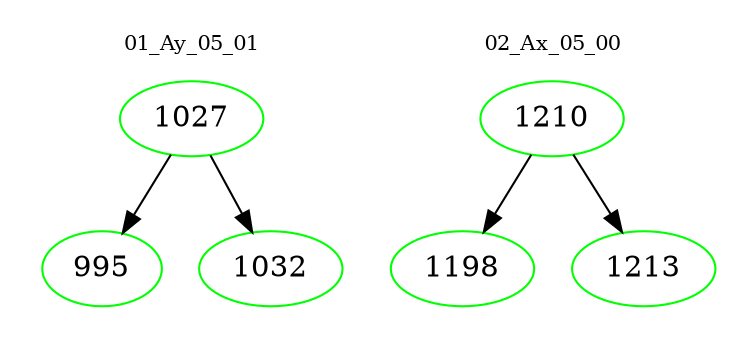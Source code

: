 digraph{
subgraph cluster_0 {
color = white
label = "01_Ay_05_01";
fontsize=10;
T0_1027 [label="1027", color="green"]
T0_1027 -> T0_995 [color="black"]
T0_995 [label="995", color="green"]
T0_1027 -> T0_1032 [color="black"]
T0_1032 [label="1032", color="green"]
}
subgraph cluster_1 {
color = white
label = "02_Ax_05_00";
fontsize=10;
T1_1210 [label="1210", color="green"]
T1_1210 -> T1_1198 [color="black"]
T1_1198 [label="1198", color="green"]
T1_1210 -> T1_1213 [color="black"]
T1_1213 [label="1213", color="green"]
}
}
